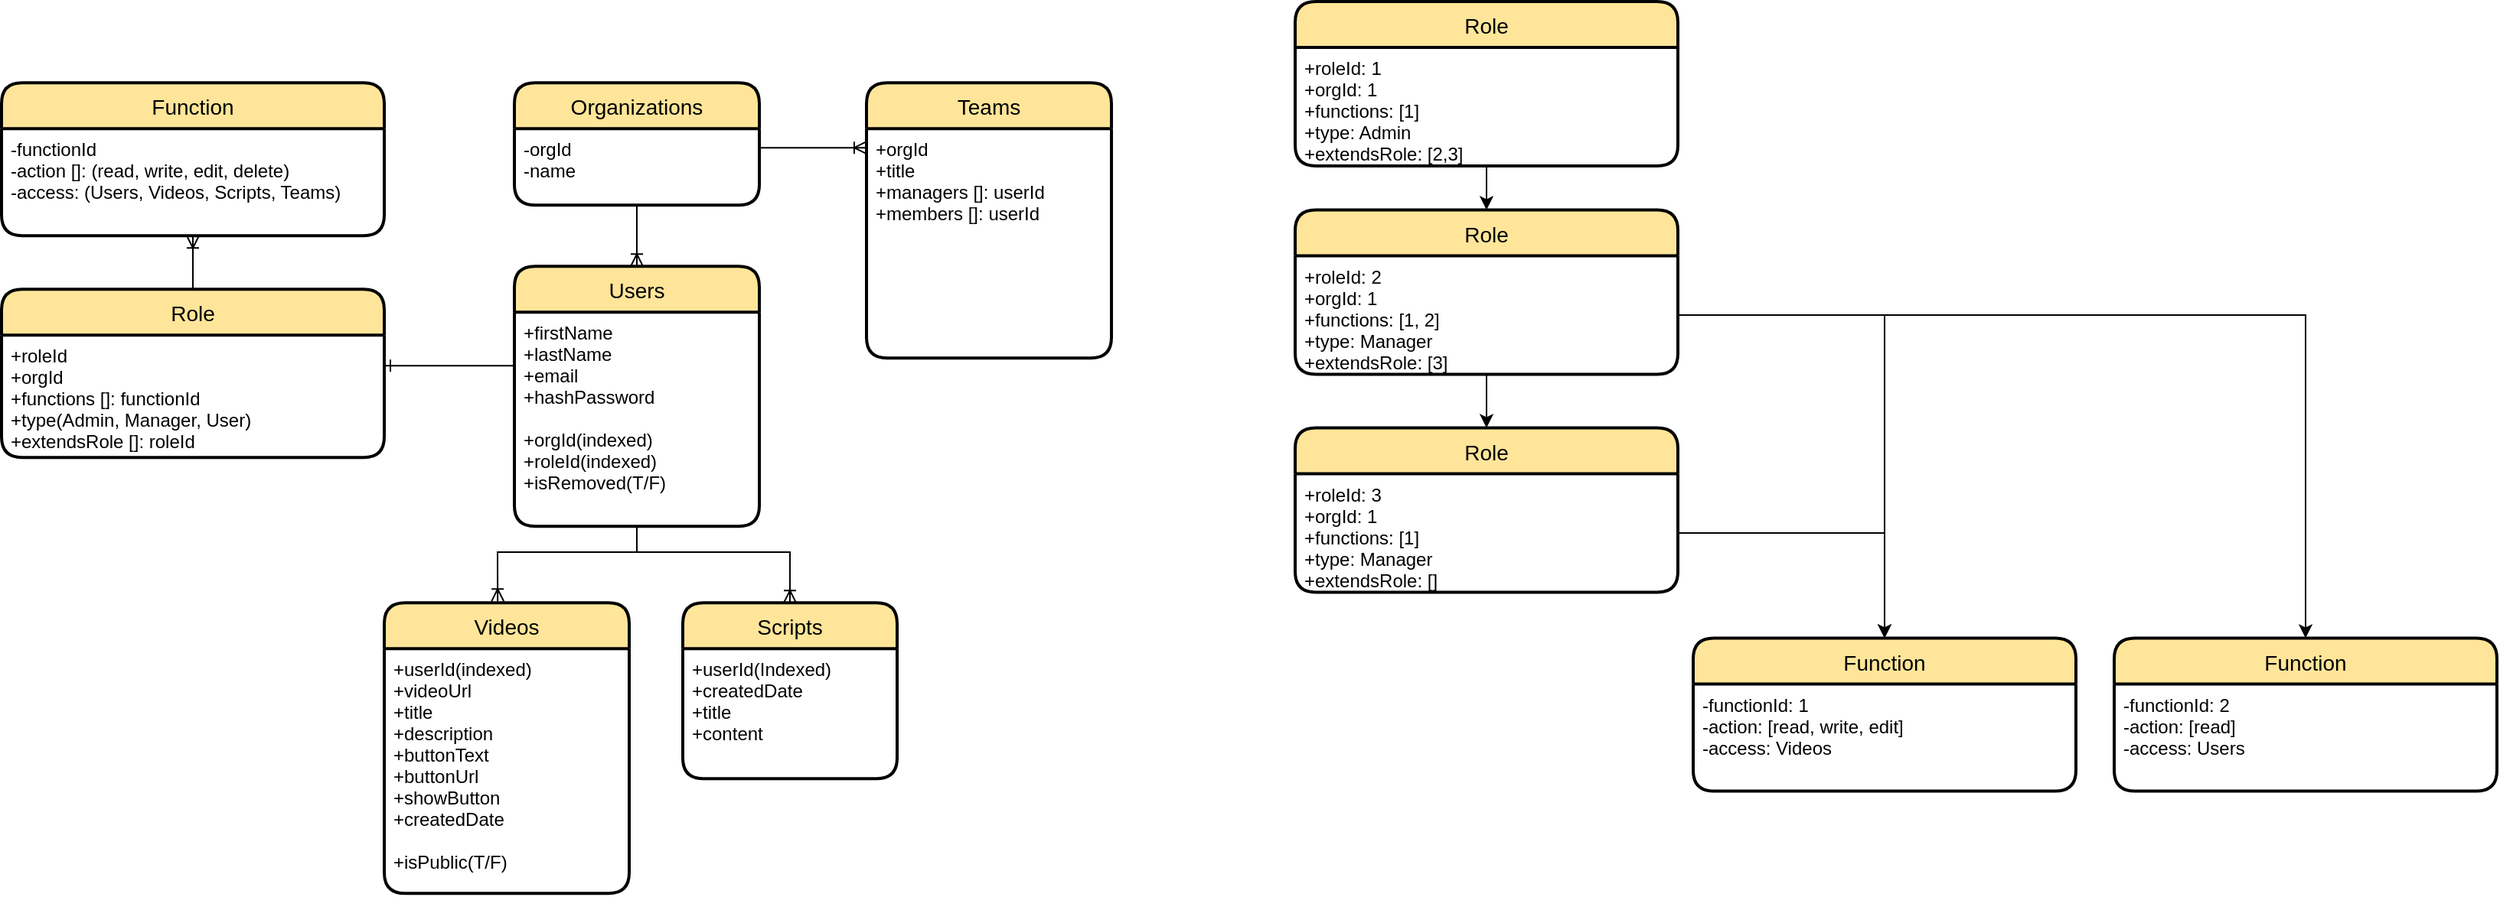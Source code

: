 <mxfile version="13.6.5" type="github">
  <diagram id="R2lEEEUBdFMjLlhIrx00" name="Page-1">
    <mxGraphModel dx="1184" dy="-109" grid="1" gridSize="10" guides="1" tooltips="1" connect="1" arrows="1" fold="1" page="1" pageScale="1" pageWidth="1100" pageHeight="850" math="0" shadow="0" extFonts="Permanent Marker^https://fonts.googleapis.com/css?family=Permanent+Marker">
      <root>
        <mxCell id="0" />
        <mxCell id="1" parent="0" />
        <mxCell id="sg8UIlXDy95VCHJpMV4Q-51" value="Organizations" style="swimlane;childLayout=stackLayout;horizontal=1;startSize=30;horizontalStack=0;rounded=1;fontSize=14;fontStyle=0;strokeWidth=2;resizeParent=0;resizeLast=1;shadow=0;dashed=0;align=center;fillColor=#FFE599;" parent="1" vertex="1">
          <mxGeometry x="385" y="933.12" width="160" height="80" as="geometry" />
        </mxCell>
        <mxCell id="sg8UIlXDy95VCHJpMV4Q-52" value="-orgId&#xa;-name" style="align=left;strokeColor=none;fillColor=none;spacingLeft=4;fontSize=12;verticalAlign=top;resizable=0;rotatable=0;part=1;" parent="sg8UIlXDy95VCHJpMV4Q-51" vertex="1">
          <mxGeometry y="30" width="160" height="50" as="geometry" />
        </mxCell>
        <mxCell id="sg8UIlXDy95VCHJpMV4Q-11" value="Teams" style="swimlane;childLayout=stackLayout;horizontal=1;startSize=30;horizontalStack=0;rounded=1;fontSize=14;fontStyle=0;strokeWidth=2;resizeParent=0;resizeLast=1;shadow=0;dashed=0;align=center;fillColor=#FFE599;" parent="1" vertex="1">
          <mxGeometry x="615" y="933.12" width="160" height="180" as="geometry">
            <mxRectangle x="540" y="290" width="70" height="30" as="alternateBounds" />
          </mxGeometry>
        </mxCell>
        <mxCell id="sg8UIlXDy95VCHJpMV4Q-12" value="+orgId&#xa;+title&#xa;+managers []: userId&#xa;+members []: userId" style="align=left;strokeColor=none;fillColor=none;spacingLeft=4;fontSize=12;verticalAlign=top;resizable=0;rotatable=0;part=1;" parent="sg8UIlXDy95VCHJpMV4Q-11" vertex="1">
          <mxGeometry y="30" width="160" height="150" as="geometry" />
        </mxCell>
        <mxCell id="sg8UIlXDy95VCHJpMV4Q-37" value="Users" style="swimlane;childLayout=stackLayout;horizontal=1;startSize=30;horizontalStack=0;rounded=1;fontSize=14;fontStyle=0;strokeWidth=2;resizeParent=0;resizeLast=1;shadow=0;dashed=0;align=center;fillColor=#FFE599;" parent="1" vertex="1">
          <mxGeometry x="385" y="1053.12" width="160" height="170" as="geometry" />
        </mxCell>
        <mxCell id="sg8UIlXDy95VCHJpMV4Q-38" value="+firstName&#xa;+lastName&#xa;+email&#xa;+hashPassword&#xa;&#xa;+orgId(indexed)&#xa;+roleId(indexed)&#xa;+isRemoved(T/F)" style="align=left;strokeColor=none;fillColor=none;spacingLeft=4;fontSize=12;verticalAlign=top;resizable=0;rotatable=0;part=1;" parent="sg8UIlXDy95VCHJpMV4Q-37" vertex="1">
          <mxGeometry y="30" width="160" height="140" as="geometry" />
        </mxCell>
        <mxCell id="sg8UIlXDy95VCHJpMV4Q-67" value="Videos" style="swimlane;childLayout=stackLayout;horizontal=1;startSize=30;horizontalStack=0;rounded=1;fontSize=14;fontStyle=0;strokeWidth=2;resizeParent=0;resizeLast=1;shadow=0;dashed=0;align=center;fillColor=#FFE599;" parent="1" vertex="1">
          <mxGeometry x="300" y="1273.12" width="160" height="190" as="geometry" />
        </mxCell>
        <mxCell id="sg8UIlXDy95VCHJpMV4Q-68" value="+userId(indexed)&#xa;+videoUrl&#xa;+title&#xa;+description&#xa;+buttonText&#xa;+buttonUrl&#xa;+showButton&#xa;+createdDate&#xa;&#xa;+isPublic(T/F)" style="align=left;strokeColor=none;fillColor=none;spacingLeft=4;fontSize=12;verticalAlign=top;resizable=0;rotatable=0;part=1;" parent="sg8UIlXDy95VCHJpMV4Q-67" vertex="1">
          <mxGeometry y="30" width="160" height="160" as="geometry" />
        </mxCell>
        <mxCell id="sg8UIlXDy95VCHJpMV4Q-69" value="Scripts" style="swimlane;childLayout=stackLayout;horizontal=1;startSize=30;horizontalStack=0;rounded=1;fontSize=14;fontStyle=0;strokeWidth=2;resizeParent=0;resizeLast=1;shadow=0;dashed=0;align=center;fillColor=#FFE599;" parent="1" vertex="1">
          <mxGeometry x="495" y="1273.12" width="140" height="115" as="geometry" />
        </mxCell>
        <mxCell id="sg8UIlXDy95VCHJpMV4Q-70" value="+userId(Indexed)&#xa;+createdDate&#xa;+title&#xa;+content" style="align=left;strokeColor=none;fillColor=none;spacingLeft=4;fontSize=12;verticalAlign=top;resizable=0;rotatable=0;part=1;" parent="sg8UIlXDy95VCHJpMV4Q-69" vertex="1">
          <mxGeometry y="30" width="140" height="85" as="geometry" />
        </mxCell>
        <mxCell id="sg8UIlXDy95VCHJpMV4Q-44" value="Function" style="swimlane;childLayout=stackLayout;horizontal=1;startSize=30;horizontalStack=0;rounded=1;fontSize=14;fontStyle=0;strokeWidth=2;resizeParent=0;resizeLast=1;shadow=0;dashed=0;align=center;fillColor=#FFE599;" parent="1" vertex="1">
          <mxGeometry x="50" y="933.12" width="250" height="100" as="geometry" />
        </mxCell>
        <mxCell id="sg8UIlXDy95VCHJpMV4Q-45" value="-functionId&#xa;-action []: (read, write, edit, delete)&#xa;-access: (Users, Videos, Scripts, Teams)" style="align=left;strokeColor=none;fillColor=none;spacingLeft=4;fontSize=12;verticalAlign=top;resizable=0;rotatable=0;part=1;" parent="sg8UIlXDy95VCHJpMV4Q-44" vertex="1">
          <mxGeometry y="30" width="250" height="70" as="geometry" />
        </mxCell>
        <mxCell id="sg8UIlXDy95VCHJpMV4Q-47" value="Role" style="swimlane;childLayout=stackLayout;horizontal=1;startSize=30;horizontalStack=0;rounded=1;fontSize=14;fontStyle=0;strokeWidth=2;resizeParent=0;resizeLast=1;shadow=0;align=center;fillColor=#FFE599;swimlaneLine=1;" parent="1" vertex="1">
          <mxGeometry x="50" y="1068.12" width="250" height="110" as="geometry">
            <mxRectangle x="540" y="290" width="70" height="30" as="alternateBounds" />
          </mxGeometry>
        </mxCell>
        <mxCell id="sg8UIlXDy95VCHJpMV4Q-48" value="+roleId&#xa;+orgId&#xa;+functions []: functionId&#xa;+type(Admin, Manager, User)&#xa;+extendsRole []: roleId" style="align=left;strokeColor=none;fillColor=none;spacingLeft=4;fontSize=12;verticalAlign=top;resizable=0;rotatable=0;part=1;" parent="sg8UIlXDy95VCHJpMV4Q-47" vertex="1">
          <mxGeometry y="30" width="250" height="80" as="geometry" />
        </mxCell>
        <mxCell id="sg8UIlXDy95VCHJpMV4Q-40" value="Role" style="swimlane;childLayout=stackLayout;horizontal=1;startSize=30;horizontalStack=0;rounded=1;fontSize=14;fontStyle=0;strokeWidth=2;resizeParent=0;resizeLast=1;shadow=0;dashed=0;align=center;fillColor=#FFE599;" parent="1" vertex="1">
          <mxGeometry x="895" y="880" width="250" height="107.5" as="geometry">
            <mxRectangle x="540" y="290" width="70" height="30" as="alternateBounds" />
          </mxGeometry>
        </mxCell>
        <mxCell id="sg8UIlXDy95VCHJpMV4Q-41" value="+roleId: 1&#xa;+orgId: 1&#xa;+functions: [1]&#xa;+type: Admin&#xa;+extendsRole: [2,3]" style="align=left;strokeColor=none;fillColor=none;spacingLeft=4;fontSize=12;verticalAlign=top;resizable=0;rotatable=0;part=1;" parent="sg8UIlXDy95VCHJpMV4Q-40" vertex="1">
          <mxGeometry y="30" width="250" height="77.5" as="geometry" />
        </mxCell>
        <mxCell id="sg8UIlXDy95VCHJpMV4Q-42" value="Role" style="swimlane;childLayout=stackLayout;horizontal=1;startSize=30;horizontalStack=0;rounded=1;fontSize=14;fontStyle=0;strokeWidth=2;resizeParent=0;resizeLast=1;shadow=0;dashed=0;align=center;fillColor=#FFE599;" parent="1" vertex="1">
          <mxGeometry x="895" y="1016.25" width="250" height="107.5" as="geometry">
            <mxRectangle x="540" y="290" width="70" height="30" as="alternateBounds" />
          </mxGeometry>
        </mxCell>
        <mxCell id="sg8UIlXDy95VCHJpMV4Q-43" value="+roleId: 2&#xa;+orgId: 1&#xa;+functions: [1, 2]&#xa;+type: Manager&#xa;+extendsRole: [3]" style="align=left;strokeColor=none;fillColor=none;spacingLeft=4;fontSize=12;verticalAlign=top;resizable=0;rotatable=0;part=1;" parent="sg8UIlXDy95VCHJpMV4Q-42" vertex="1">
          <mxGeometry y="30" width="250" height="77.5" as="geometry" />
        </mxCell>
        <mxCell id="sg8UIlXDy95VCHJpMV4Q-57" value="Role" style="swimlane;childLayout=stackLayout;horizontal=1;startSize=30;horizontalStack=0;rounded=1;fontSize=14;fontStyle=0;strokeWidth=2;resizeParent=0;resizeLast=1;shadow=0;dashed=0;align=center;fillColor=#FFE599;" parent="1" vertex="1">
          <mxGeometry x="895" y="1158.75" width="250" height="107.5" as="geometry">
            <mxRectangle x="540" y="290" width="70" height="30" as="alternateBounds" />
          </mxGeometry>
        </mxCell>
        <mxCell id="sg8UIlXDy95VCHJpMV4Q-58" value="+roleId: 3&#xa;+orgId: 1&#xa;+functions: [1]&#xa;+type: Manager&#xa;+extendsRole: []" style="align=left;strokeColor=none;fillColor=none;spacingLeft=4;fontSize=12;verticalAlign=top;resizable=0;rotatable=0;part=1;" parent="sg8UIlXDy95VCHJpMV4Q-57" vertex="1">
          <mxGeometry y="30" width="250" height="77.5" as="geometry" />
        </mxCell>
        <mxCell id="sg8UIlXDy95VCHJpMV4Q-62" value="Function" style="swimlane;childLayout=stackLayout;horizontal=1;startSize=30;horizontalStack=0;rounded=1;fontSize=14;fontStyle=0;strokeWidth=2;resizeParent=0;resizeLast=1;shadow=0;dashed=0;align=center;fillColor=#FFE599;" parent="1" vertex="1">
          <mxGeometry x="1155" y="1296.25" width="250" height="100" as="geometry" />
        </mxCell>
        <mxCell id="sg8UIlXDy95VCHJpMV4Q-63" value="-functionId: 1&#xa;-action: [read, write, edit]&#xa;-access: Videos" style="align=left;strokeColor=none;fillColor=none;spacingLeft=4;fontSize=12;verticalAlign=top;resizable=0;rotatable=0;part=1;" parent="sg8UIlXDy95VCHJpMV4Q-62" vertex="1">
          <mxGeometry y="30" width="250" height="70" as="geometry" />
        </mxCell>
        <mxCell id="sg8UIlXDy95VCHJpMV4Q-64" value="Function" style="swimlane;childLayout=stackLayout;horizontal=1;startSize=30;horizontalStack=0;rounded=1;fontSize=14;fontStyle=0;strokeWidth=2;resizeParent=0;resizeLast=1;shadow=0;dashed=0;align=center;fillColor=#FFE599;" parent="1" vertex="1">
          <mxGeometry x="1430" y="1296.25" width="250" height="100" as="geometry" />
        </mxCell>
        <mxCell id="sg8UIlXDy95VCHJpMV4Q-65" value="-functionId: 2&#xa;-action: [read]&#xa;-access: Users" style="align=left;strokeColor=none;fillColor=none;spacingLeft=4;fontSize=12;verticalAlign=top;resizable=0;rotatable=0;part=1;" parent="sg8UIlXDy95VCHJpMV4Q-64" vertex="1">
          <mxGeometry y="30" width="250" height="70" as="geometry" />
        </mxCell>
        <mxCell id="sg8UIlXDy95VCHJpMV4Q-39" value="&lt;font color=&quot;#000000&quot;&gt;&lt;br&gt;&lt;/font&gt;" style="text;html=1;align=center;verticalAlign=middle;resizable=0;points=[];autosize=1;fontColor=#FF9933;" parent="1" vertex="1">
          <mxGeometry x="665" y="1033.12" width="20" height="20" as="geometry" />
        </mxCell>
        <mxCell id="sg8UIlXDy95VCHJpMV4Q-55" style="edgeStyle=orthogonalEdgeStyle;rounded=0;orthogonalLoop=1;jettySize=auto;html=1;entryX=0.5;entryY=0;entryDx=0;entryDy=0;fontColor=#FF9933;" parent="1" source="sg8UIlXDy95VCHJpMV4Q-43" target="sg8UIlXDy95VCHJpMV4Q-62" edge="1">
          <mxGeometry relative="1" as="geometry" />
        </mxCell>
        <mxCell id="sg8UIlXDy95VCHJpMV4Q-56" style="edgeStyle=orthogonalEdgeStyle;rounded=0;orthogonalLoop=1;jettySize=auto;html=1;fontColor=#FF9933;" parent="1" source="sg8UIlXDy95VCHJpMV4Q-43" target="sg8UIlXDy95VCHJpMV4Q-64" edge="1">
          <mxGeometry relative="1" as="geometry" />
        </mxCell>
        <mxCell id="sg8UIlXDy95VCHJpMV4Q-60" style="edgeStyle=orthogonalEdgeStyle;rounded=0;orthogonalLoop=1;jettySize=auto;html=1;fontColor=#FF9933;" parent="1" source="sg8UIlXDy95VCHJpMV4Q-58" target="sg8UIlXDy95VCHJpMV4Q-62" edge="1">
          <mxGeometry relative="1" as="geometry" />
        </mxCell>
        <mxCell id="sg8UIlXDy95VCHJpMV4Q-61" style="edgeStyle=orthogonalEdgeStyle;rounded=0;orthogonalLoop=1;jettySize=auto;html=1;entryX=0.5;entryY=0;entryDx=0;entryDy=0;fontColor=#FF9933;" parent="1" source="sg8UIlXDy95VCHJpMV4Q-43" target="sg8UIlXDy95VCHJpMV4Q-57" edge="1">
          <mxGeometry relative="1" as="geometry" />
        </mxCell>
        <mxCell id="SGIHxlbyoSFTicfN8gb6-3" value="" style="endArrow=ERoneToMany;html=1;rounded=0;entryX=0.5;entryY=0;entryDx=0;entryDy=0;exitX=0.5;exitY=1;exitDx=0;exitDy=0;endFill=0;" edge="1" parent="1" source="sg8UIlXDy95VCHJpMV4Q-38" target="sg8UIlXDy95VCHJpMV4Q-69">
          <mxGeometry relative="1" as="geometry">
            <mxPoint x="615" y="1213.12" as="sourcePoint" />
            <mxPoint x="740" y="1293.12" as="targetPoint" />
            <Array as="points">
              <mxPoint x="465" y="1240" />
              <mxPoint x="565" y="1240" />
            </Array>
          </mxGeometry>
        </mxCell>
        <mxCell id="SGIHxlbyoSFTicfN8gb6-5" value="" style="endArrow=ERoneToMany;html=1;rounded=0;entryX=0.463;entryY=-0.005;entryDx=0;entryDy=0;exitX=0.5;exitY=1;exitDx=0;exitDy=0;endFill=0;entryPerimeter=0;" edge="1" parent="1" source="sg8UIlXDy95VCHJpMV4Q-38" target="sg8UIlXDy95VCHJpMV4Q-67">
          <mxGeometry relative="1" as="geometry">
            <mxPoint x="475" y="1223.12" as="sourcePoint" />
            <mxPoint x="575" y="1268.12" as="targetPoint" />
            <Array as="points">
              <mxPoint x="465" y="1240" />
              <mxPoint x="374" y="1240" />
            </Array>
          </mxGeometry>
        </mxCell>
        <mxCell id="SGIHxlbyoSFTicfN8gb6-6" value="" style="endArrow=ERoneToMany;html=1;rounded=0;entryX=0.5;entryY=0;entryDx=0;entryDy=0;exitX=0.5;exitY=1;exitDx=0;exitDy=0;endFill=0;" edge="1" parent="1" source="sg8UIlXDy95VCHJpMV4Q-52" target="sg8UIlXDy95VCHJpMV4Q-37">
          <mxGeometry relative="1" as="geometry">
            <mxPoint x="517.5" y="853.12" as="sourcePoint" />
            <mxPoint x="642.5" y="933.12" as="targetPoint" />
          </mxGeometry>
        </mxCell>
        <mxCell id="SGIHxlbyoSFTicfN8gb6-7" value="" style="endArrow=ERoneToMany;html=1;rounded=0;entryX=0;entryY=0.083;entryDx=0;entryDy=0;exitX=1;exitY=0.25;exitDx=0;exitDy=0;endFill=0;entryPerimeter=0;" edge="1" parent="1" source="sg8UIlXDy95VCHJpMV4Q-52" target="sg8UIlXDy95VCHJpMV4Q-12">
          <mxGeometry relative="1" as="geometry">
            <mxPoint x="475" y="1023.12" as="sourcePoint" />
            <mxPoint x="475" y="1053.12" as="targetPoint" />
          </mxGeometry>
        </mxCell>
        <mxCell id="SGIHxlbyoSFTicfN8gb6-8" value="" style="endArrow=ERoneToMany;html=1;rounded=0;entryX=0.5;entryY=1;entryDx=0;entryDy=0;exitX=0.5;exitY=0;exitDx=0;exitDy=0;endFill=0;" edge="1" parent="1" source="sg8UIlXDy95VCHJpMV4Q-47" target="sg8UIlXDy95VCHJpMV4Q-45">
          <mxGeometry relative="1" as="geometry">
            <mxPoint x="475" y="1023.12" as="sourcePoint" />
            <mxPoint x="475" y="1053.12" as="targetPoint" />
          </mxGeometry>
        </mxCell>
        <mxCell id="SGIHxlbyoSFTicfN8gb6-13" style="edgeStyle=none;rounded=0;orthogonalLoop=1;jettySize=auto;html=1;exitX=1;exitY=0.25;exitDx=0;exitDy=0;entryX=0;entryY=0.25;entryDx=0;entryDy=0;endArrow=none;endFill=0;startArrow=ERone;startFill=0;" edge="1" parent="1" source="sg8UIlXDy95VCHJpMV4Q-48" target="sg8UIlXDy95VCHJpMV4Q-38">
          <mxGeometry relative="1" as="geometry" />
        </mxCell>
        <mxCell id="SGIHxlbyoSFTicfN8gb6-17" style="edgeStyle=orthogonalEdgeStyle;rounded=0;orthogonalLoop=1;jettySize=auto;html=1;entryX=0.5;entryY=0;entryDx=0;entryDy=0;fontColor=#FF9933;exitX=0.5;exitY=1;exitDx=0;exitDy=0;" edge="1" parent="1" source="sg8UIlXDy95VCHJpMV4Q-41" target="sg8UIlXDy95VCHJpMV4Q-42">
          <mxGeometry relative="1" as="geometry">
            <mxPoint x="1265" y="953.12" as="sourcePoint" />
            <mxPoint x="1030" y="1168.75" as="targetPoint" />
          </mxGeometry>
        </mxCell>
      </root>
    </mxGraphModel>
  </diagram>
</mxfile>
